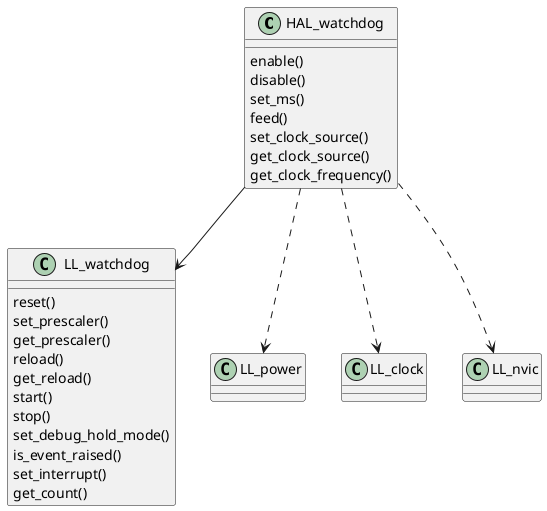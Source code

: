 @startuml
class HAL_watchdog {
	enable()
	disable()
	set_ms()
	feed()
	set_clock_source()
	get_clock_source()
	get_clock_frequency()
}

class LL_watchdog {
	reset()
	set_prescaler()
	get_prescaler()
	reload()
	get_reload()
	start()
	stop()
	set_debug_hold_mode()
	is_event_raised()
	set_interrupt()
	get_count()
}

HAL_watchdog --> LL_watchdog
HAL_watchdog ..> LL_power
HAL_watchdog ..> LL_clock
HAL_watchdog ..> LL_nvic
@enduml

